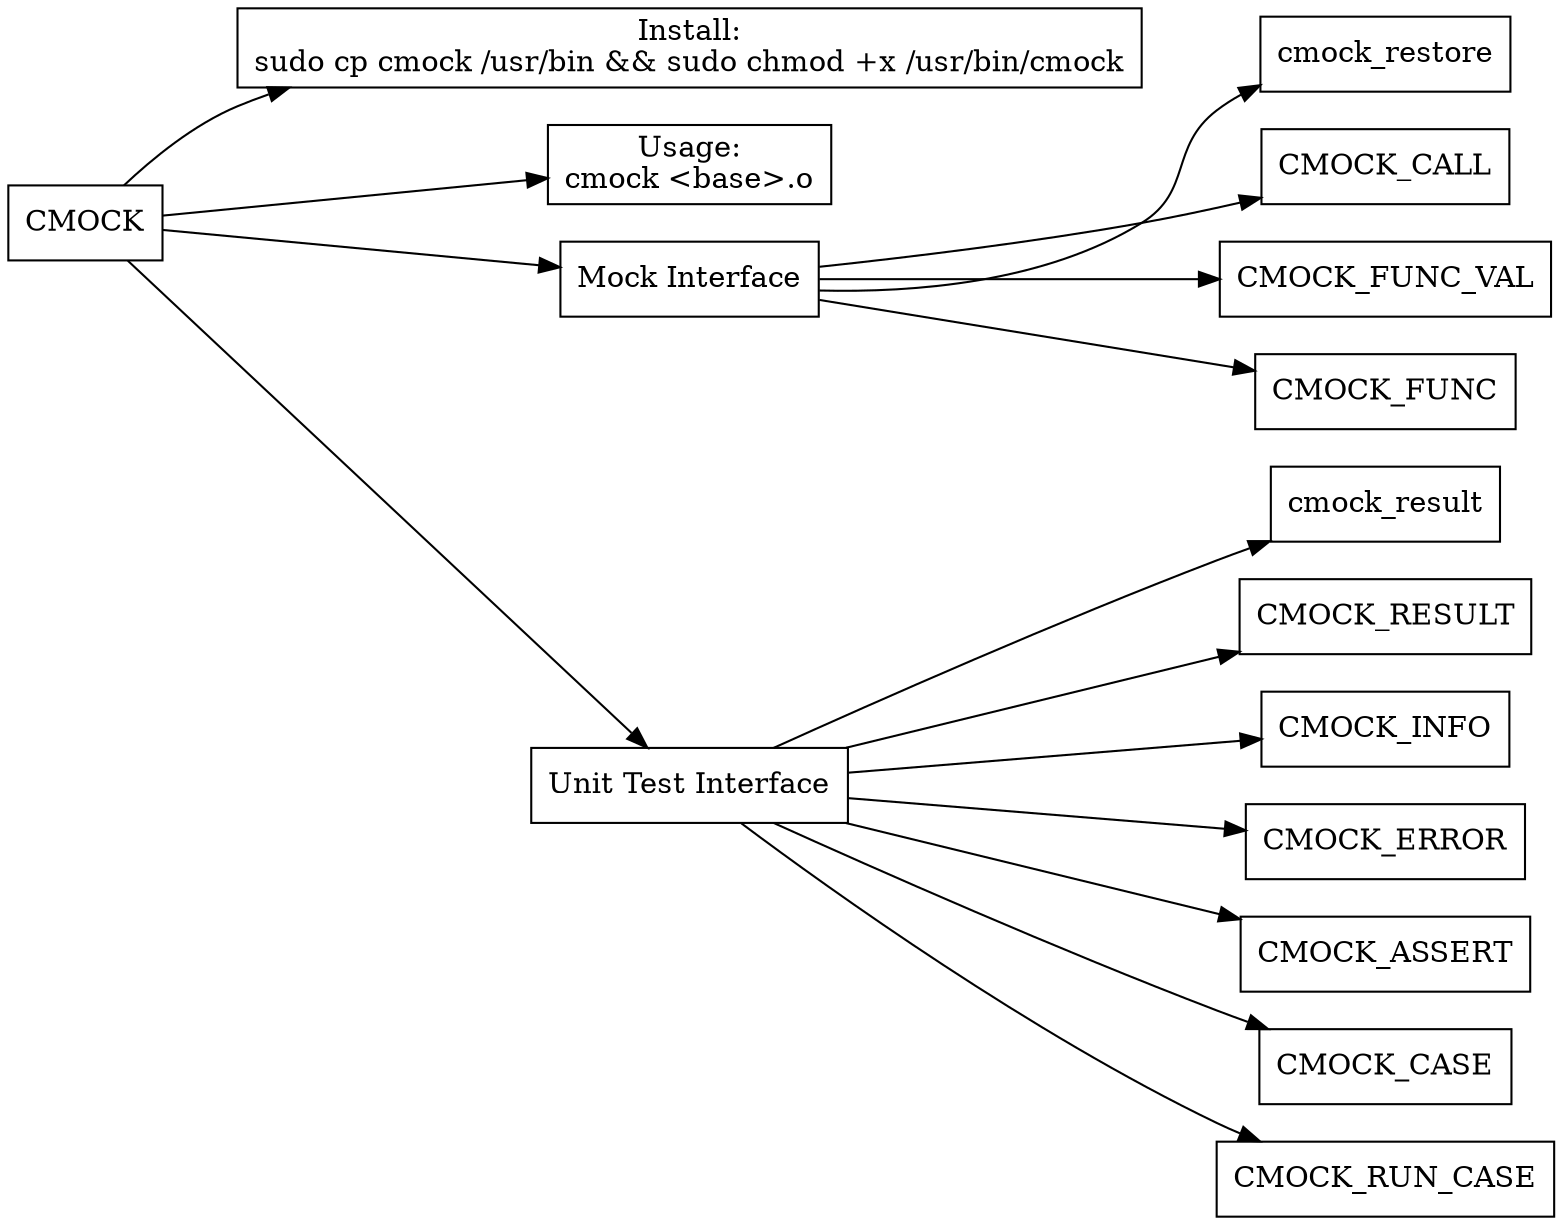 digraph G {
    rankdir=LR;
    
    {
       node [shape=box];
       all [label="CMOCK"];
       install [label="Install:\nsudo cp cmock /usr/bin && sudo chmod +x /usr/bin/cmock"];
       usage [label="Usage:\ncmock <base>.o"];
       mock [label="Mock Interface"];
       utest [label="Unit Test Interface"];
    }
    
    {
       node [shape=box];
       cmock_restore;
       CMOCK_CALL;
       CMOCK_FUNC_VAL;
       CMOCK_FUNC;

       cmock_result;
       CMOCK_RESULT;
       CMOCK_INFO;
       CMOCK_ERROR;
       CMOCK_ASSERT;
       CMOCK_CASE;
       CMOCK_RUN_CASE;
    }

    all  -> { install; usage; mock; utest; }
    mock -> {
       cmock_restore;
       CMOCK_CALL;
       CMOCK_FUNC_VAL;
       CMOCK_FUNC; }
    utest -> {
       cmock_result;
       CMOCK_RESULT;
       CMOCK_INFO;
       CMOCK_ERROR;
       CMOCK_ASSERT;
       CMOCK_CASE;
       CMOCK_RUN_CASE;
    }
}
